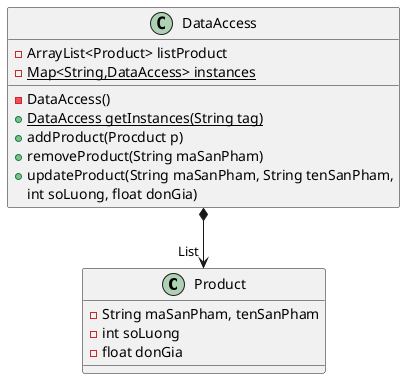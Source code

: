 @startuml
'https://plantuml.com/sequence-diagram

class Product{
    - String maSanPham, tenSanPham
    - int soLuong
    - float donGia
}
class DataAccess{
    - ArrayList<Product> listProduct
    - {static} Map<String,DataAccess> instances
    - DataAccess()
    + {static} DataAccess getInstances(String tag)
    + addProduct(Procduct p)
    + removeProduct(String maSanPham)
    + updateProduct(String maSanPham, String tenSanPham,
     int soLuong, float donGia)
}
DataAccess *-->"List "Product
@enduml